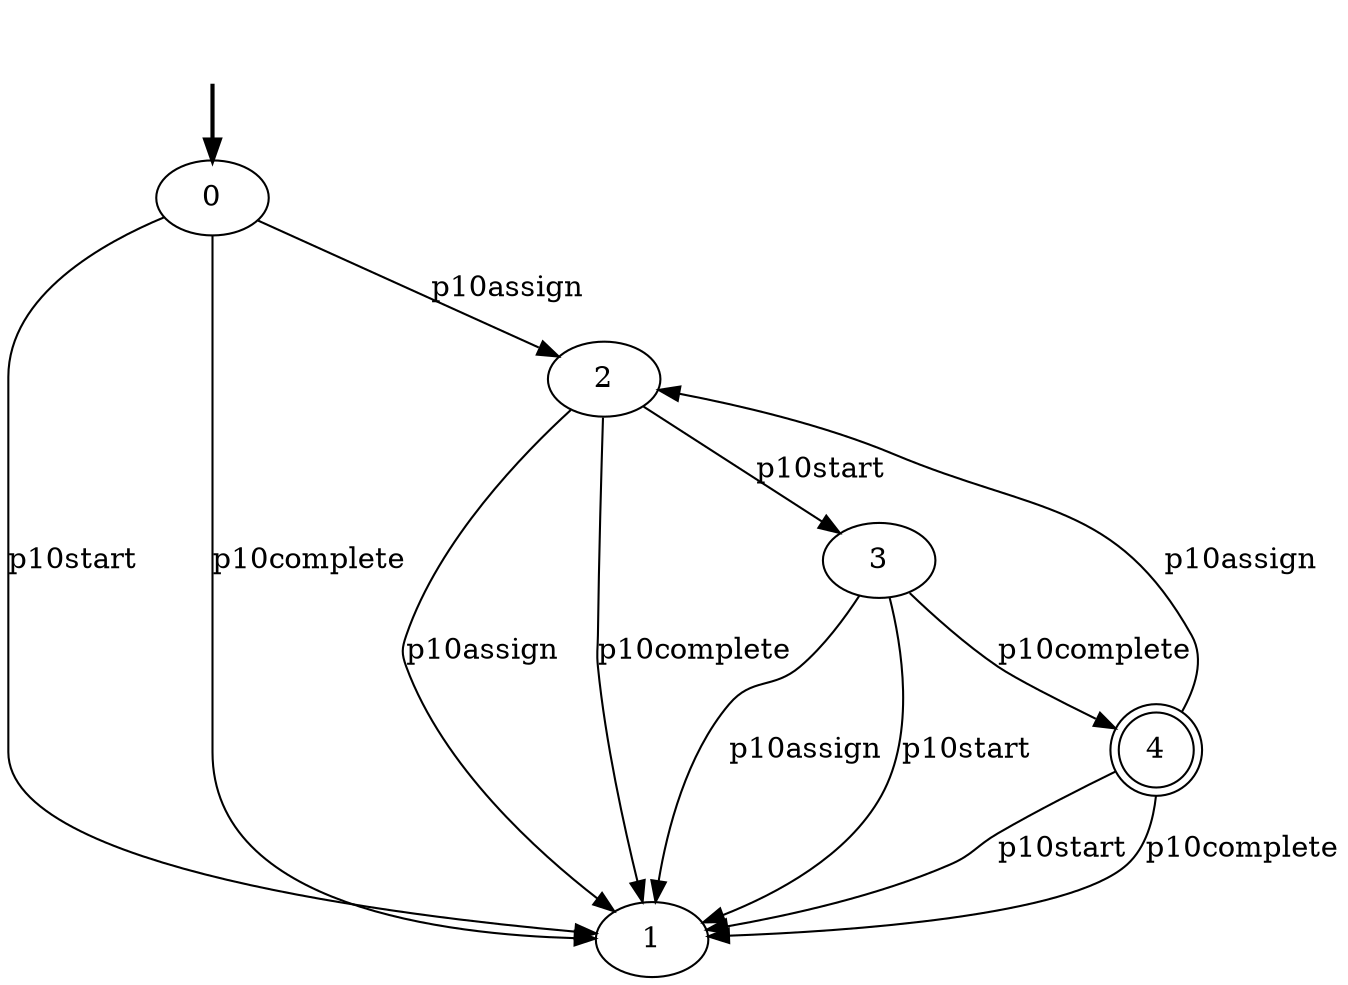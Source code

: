 digraph {
	fake0 [style=invisible]
	0 [root=true]
	1
	2
	3
	4 [shape=doublecircle]
	fake0 -> 0 [style=bold]
	2 -> 1 [label=p10assign]
	2 -> 3 [label=p10start]
	2 -> 1 [label=p10complete]
	3 -> 1 [label=p10assign]
	3 -> 1 [label=p10start]
	3 -> 4 [label=p10complete]
	4 -> 2 [label=p10assign]
	4 -> 1 [label=p10start]
	4 -> 1 [label=p10complete]
	0 -> 2 [label=p10assign]
	0 -> 1 [label=p10start]
	0 -> 1 [label=p10complete]
}